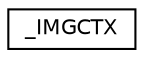 digraph "Graphical Class Hierarchy"
{
 // LATEX_PDF_SIZE
  edge [fontname="Helvetica",fontsize="10",labelfontname="Helvetica",labelfontsize="10"];
  node [fontname="Helvetica",fontsize="10",shape=record];
  rankdir="LR";
  Node0 [label="_IMGCTX",height=0.2,width=0.4,color="black", fillcolor="white", style="filled",URL="$struct___i_m_g_c_t_x.html",tooltip=" "];
}
